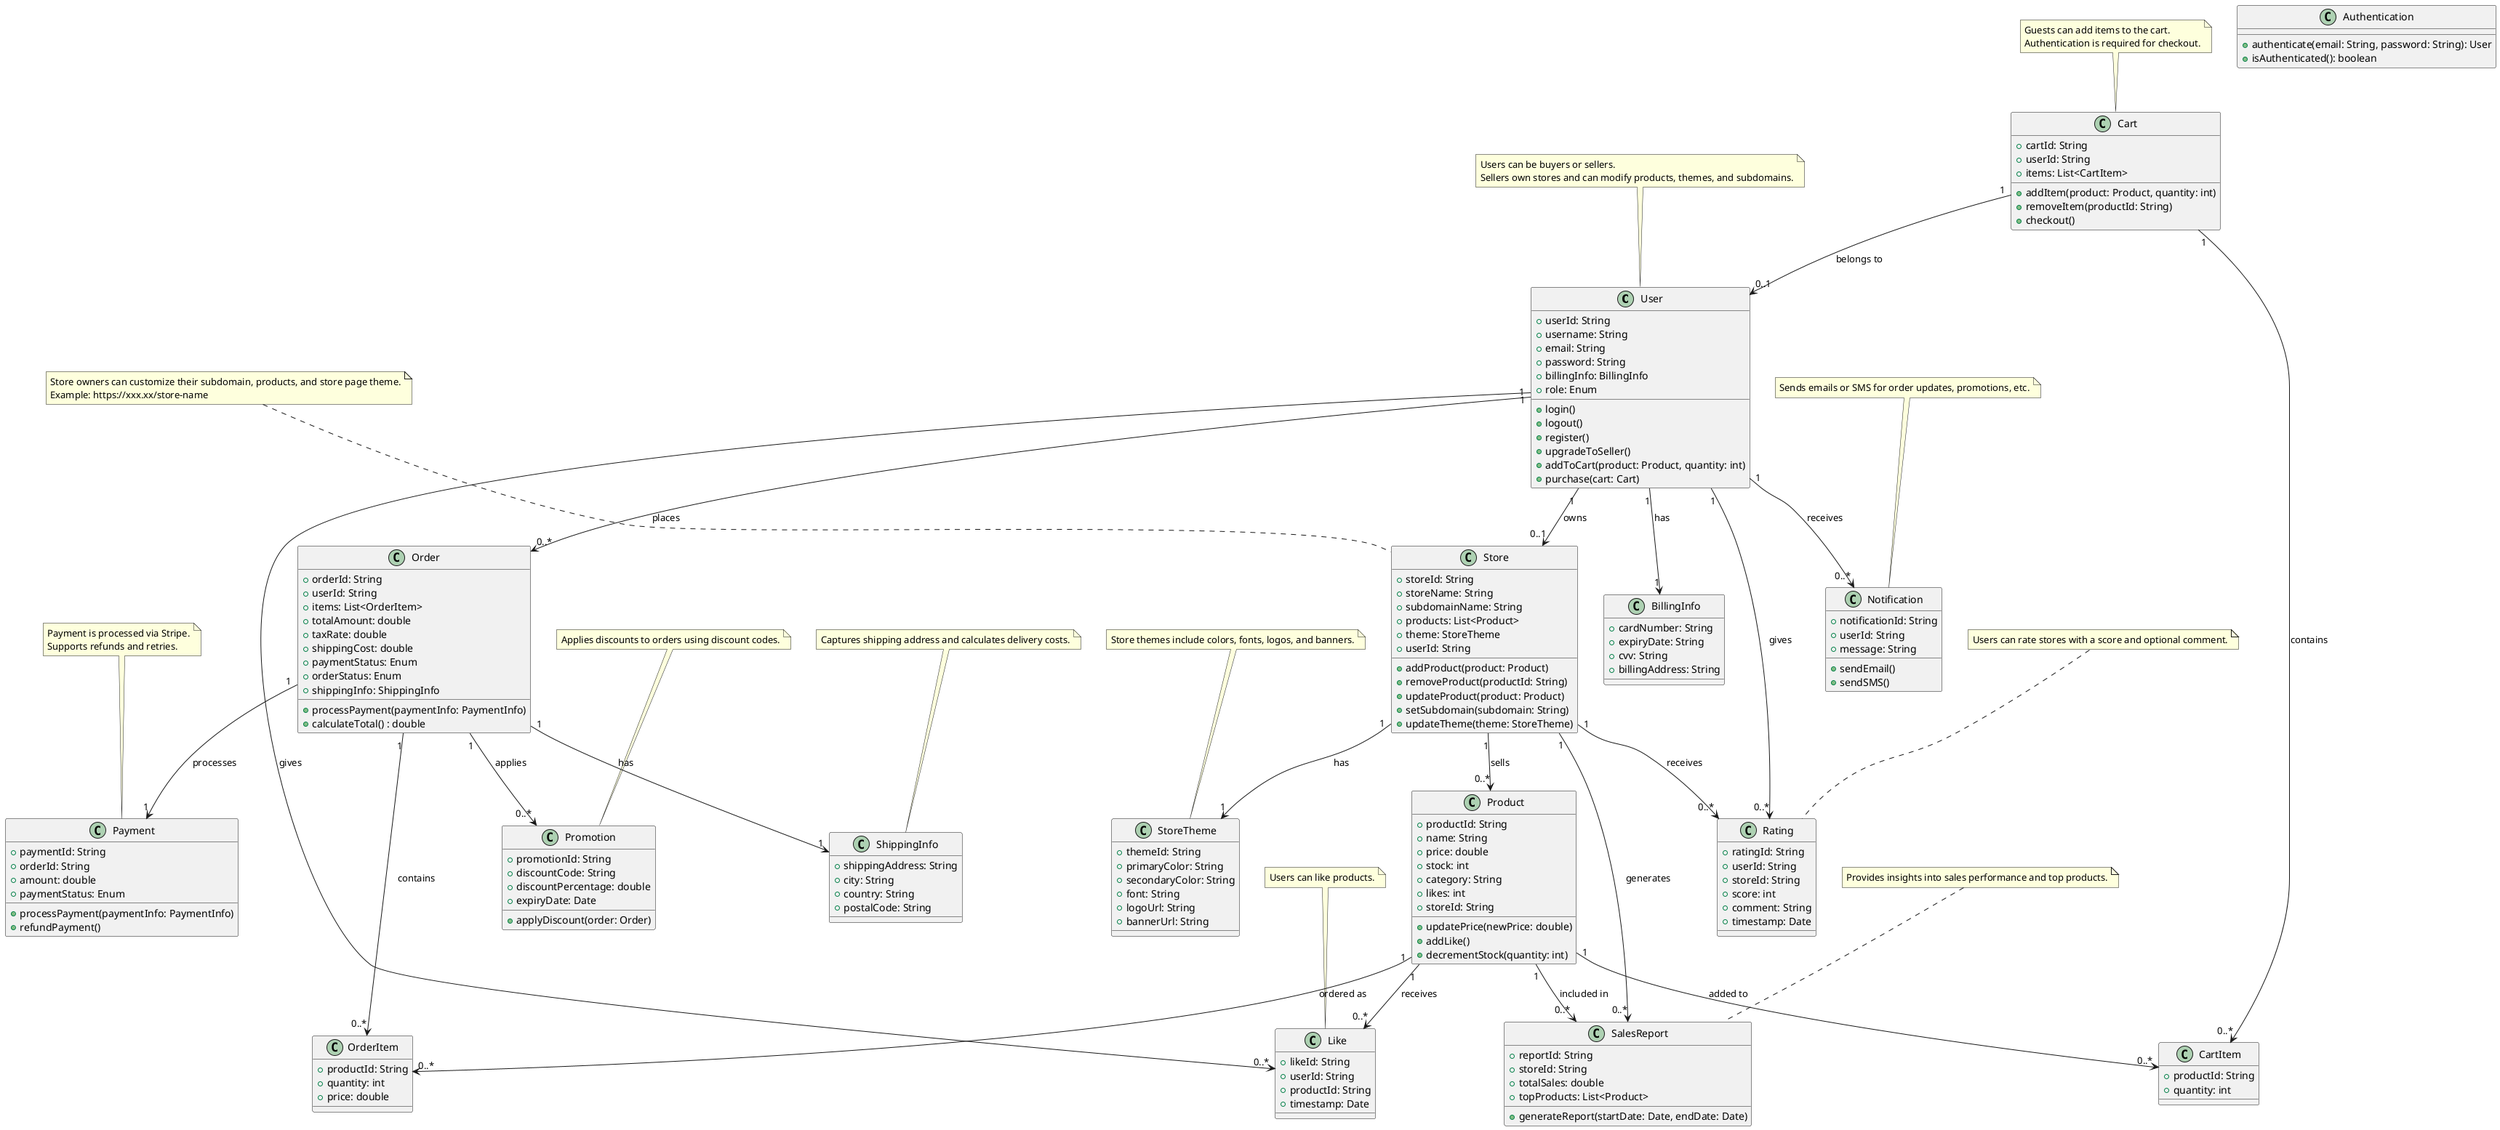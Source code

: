 @startuml

' Define classes
class User {
  +userId: String
  +username: String
  +email: String
  +password: String
  +billingInfo: BillingInfo
  +role: Enum
  +login()
  +logout()
  +register()
  +upgradeToSeller()
  +addToCart(product: Product, quantity: int)
  +purchase(cart: Cart)
}

class BillingInfo {
  +cardNumber: String
  +expiryDate: String
  +cvv: String
  +billingAddress: String
}

class Store {
  +storeId: String
  +storeName: String
  +subdomainName: String
  +products: List<Product>
  +theme: StoreTheme
  +userId: String
  +addProduct(product: Product)
  +removeProduct(productId: String)
  +updateProduct(product: Product)
  +setSubdomain(subdomain: String)
  +updateTheme(theme: StoreTheme)
}

class StoreTheme {
  +themeId: String
  +primaryColor: String
  +secondaryColor: String
  +font: String
  +logoUrl: String
  +bannerUrl: String
}

class Product {
  +productId: String
  +name: String
  +price: double
  +stock: int
  +category: String
  +likes: int
  +storeId: String
  +updatePrice(newPrice: double)
  +addLike()
  +decrementStock(quantity: int)
}

class Cart {
  +cartId: String
  +userId: String
  +items: List<CartItem>
  +addItem(product: Product, quantity: int)
  +removeItem(productId: String)
  +checkout()
}

class CartItem {
  +productId: String
  +quantity: int
}

class Order {
  +orderId: String
  +userId: String
  +items: List<OrderItem>
  +totalAmount: double
  +taxRate: double
  +shippingCost: double
  +paymentStatus: Enum
  +orderStatus: Enum
  +shippingInfo: ShippingInfo
  +processPayment(paymentInfo: PaymentInfo)
  +calculateTotal() : double
}

class OrderItem {
  +productId: String
  +quantity: int
  +price: double
}

class Payment {
  +paymentId: String
  +orderId: String
  +amount: double
  +paymentStatus: Enum
  +processPayment(paymentInfo: PaymentInfo)
  +refundPayment()
}

class ShippingInfo {
  +shippingAddress: String
  +city: String
  +country: String
  +postalCode: String
}

class Promotion {
  +promotionId: String
  +discountCode: String
  +discountPercentage: double
  +expiryDate: Date
  +applyDiscount(order: Order)
}

class Notification {
  +notificationId: String
  +userId: String
  +message: String
  +sendEmail()
  +sendSMS()
}

class SalesReport {
  +reportId: String
  +storeId: String
  +totalSales: double
  +topProducts: List<Product>
  +generateReport(startDate: Date, endDate: Date)
}

class Rating {
  +ratingId: String
  +userId: String
  +storeId: String
  +score: int
  +comment: String
  +timestamp: Date
}

class Like {
  +likeId: String
  +userId: String
  +productId: String
  +timestamp: Date
}

class Authentication {
  +authenticate(email: String, password: String): User
  +isAuthenticated(): boolean
}

' Define relationships
User "1" --> "1" BillingInfo : has
User "1" --> "0..*" Order : places
User "1" --> "0..1" Store : owns
Store "1" --> "0..*" Product : sells
Store "1" --> "0..*" Rating : receives
Store "1" --> "1" StoreTheme : has
Cart "1" --> "0..*" CartItem : contains
Cart "1" --> "0..1" User : belongs to
Order "1" --> "0..*" OrderItem : contains
Order "1" --> "1" Payment : processes
Order "1" --> "1" ShippingInfo : has
Order "1" --> "0..*" Promotion : applies
Store "1" --> "0..*" SalesReport : generates
User "1" --> "0..*" Notification : receives
Product "1" --> "0..*" SalesReport : included in
Product "1" --> "0..*" CartItem : added to
Product "1" --> "0..*" OrderItem : ordered as
User "1" --> "0..*" Rating : gives
User "1" --> "0..*" Like : gives
Product "1" --> "0..*" Like : receives

' Notes for clarity
note top of User
  Users can be buyers or sellers.
  Sellers own stores and can modify products, themes, and subdomains.
end note

note top of Store
  Store owners can customize their subdomain, products, and store page theme.
  Example: https://xxx.xx/store-name
end note

note top of StoreTheme
  Store themes include colors, fonts, logos, and banners.
end note

note top of Cart
  Guests can add items to the cart.
  Authentication is required for checkout.
end note

note top of Payment
  Payment is processed via Stripe.
  Supports refunds and retries.
end note

note top of ShippingInfo
  Captures shipping address and calculates delivery costs.
end note

note top of Promotion
  Applies discounts to orders using discount codes.
end note

note top of Notification
  Sends emails or SMS for order updates, promotions, etc.
end note

note top of SalesReport
  Provides insights into sales performance and top products.
end note

note top of Rating
  Users can rate stores with a score and optional comment.
end note

note top of Like
  Users can like products.
end note

@enduml